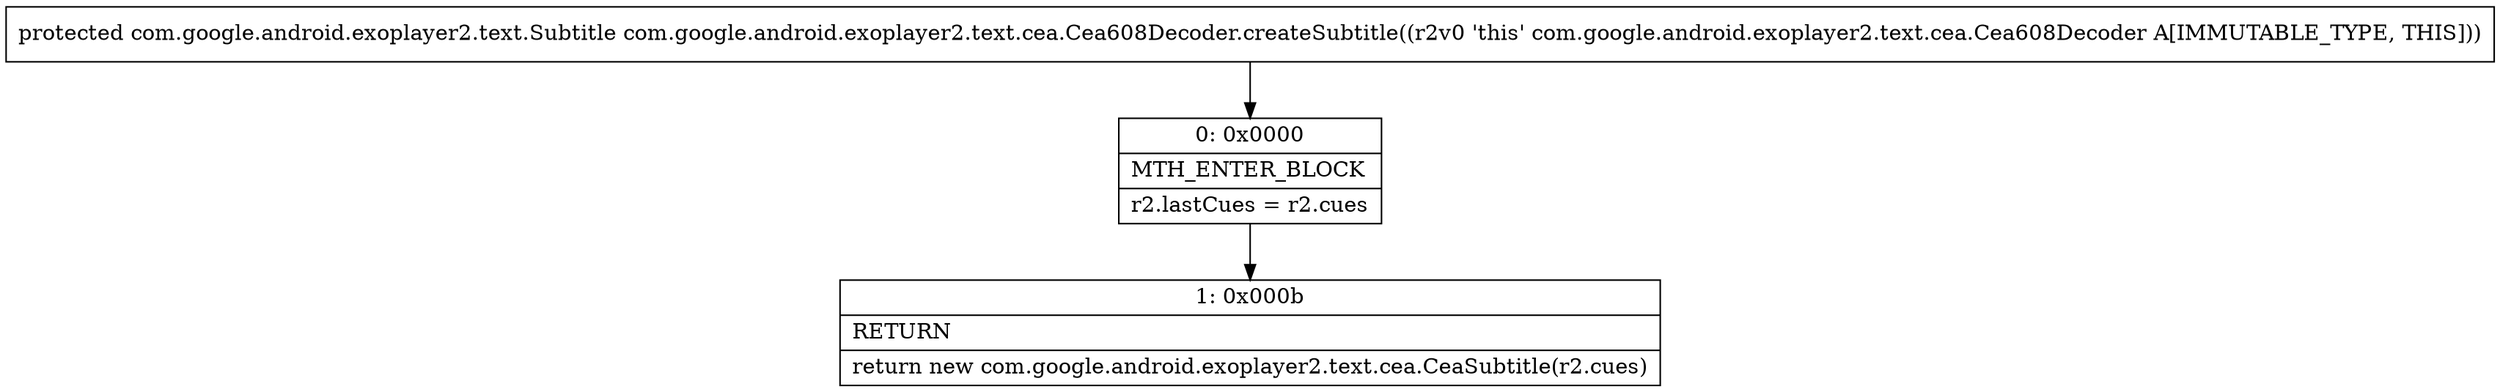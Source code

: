 digraph "CFG forcom.google.android.exoplayer2.text.cea.Cea608Decoder.createSubtitle()Lcom\/google\/android\/exoplayer2\/text\/Subtitle;" {
Node_0 [shape=record,label="{0\:\ 0x0000|MTH_ENTER_BLOCK\l|r2.lastCues = r2.cues\l}"];
Node_1 [shape=record,label="{1\:\ 0x000b|RETURN\l|return new com.google.android.exoplayer2.text.cea.CeaSubtitle(r2.cues)\l}"];
MethodNode[shape=record,label="{protected com.google.android.exoplayer2.text.Subtitle com.google.android.exoplayer2.text.cea.Cea608Decoder.createSubtitle((r2v0 'this' com.google.android.exoplayer2.text.cea.Cea608Decoder A[IMMUTABLE_TYPE, THIS])) }"];
MethodNode -> Node_0;
Node_0 -> Node_1;
}

